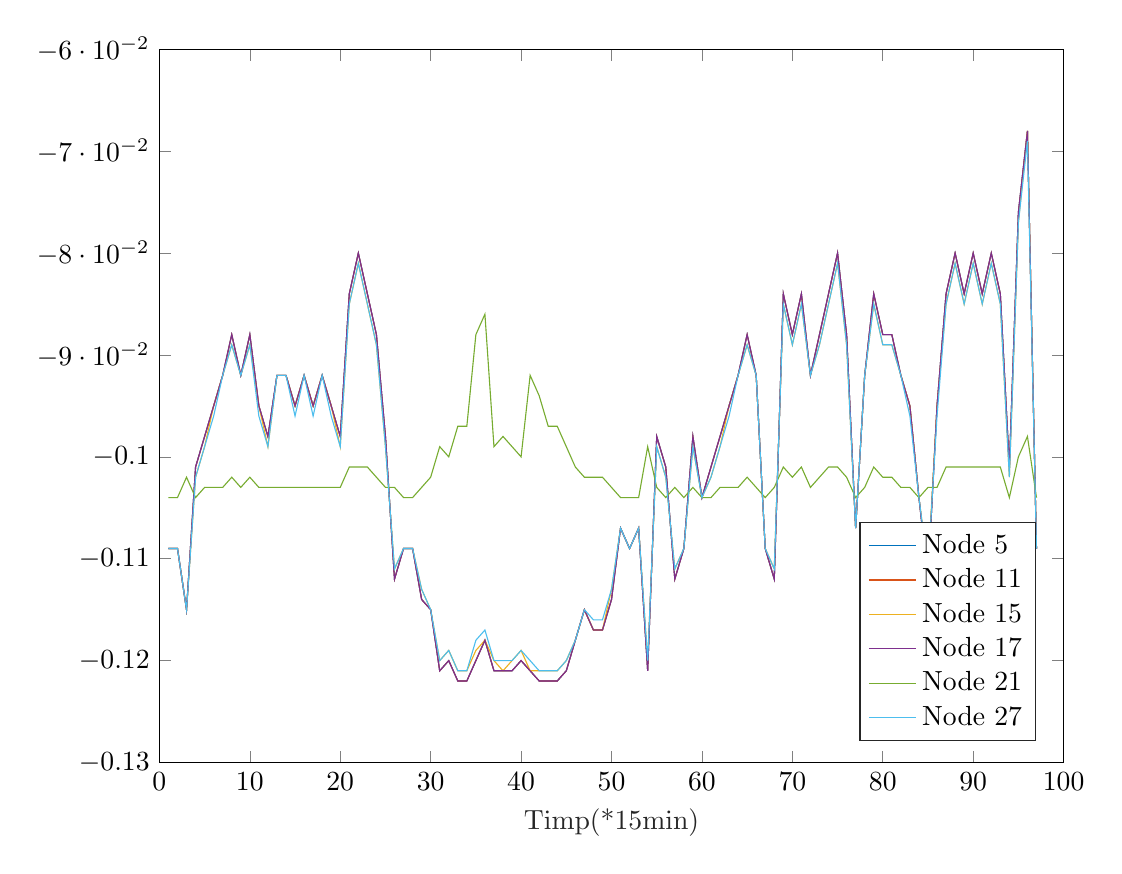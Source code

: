 % This file was created by matlab2tikz.
%
%The latest updates can be retrieved from
%  http://www.mathworks.com/matlabcentral/fileexchange/22022-matlab2tikz-matlab2tikz
%where you can also make suggestions and rate matlab2tikz.
%
\definecolor{mycolor1}{rgb}{0.0,0.447,0.741}%
\definecolor{mycolor2}{rgb}{0.85,0.325,0.098}%
\definecolor{mycolor3}{rgb}{0.929,0.694,0.125}%
\definecolor{mycolor4}{rgb}{0.494,0.184,0.556}%
\definecolor{mycolor5}{rgb}{0.466,0.674,0.188}%
\definecolor{mycolor6}{rgb}{0.301,0.745,0.933}%
%


\begin{axis}[%
width=4.521in,
height=3.566in,
at={(0.758in,0.481in)},
scale only axis,
xmin=0,
xmax=100,
xlabel style={font=\color{white!15!black}},
xlabel={Timp(*15min)},
ymin=-0.13,
ymax=-0.06,
% ylabel style={font=\color{white!15!black}},
% ylabel={Reziduu presiune(mH2O)},
axis background/.style={fill=white},
legend style={at={(0.97,0.03)}, anchor=south east, legend cell align=left, align=left, draw=white!15!black}
]
\addplot [color=mycolor1]
  table[row sep=crcr]{%
1	-0.109\\
2	-0.109\\
3	-0.115\\
4	-0.101\\
5	-0.098\\
6	-0.095\\
7	-0.092\\
8	-0.088\\
9	-0.092\\
10	-0.088\\
11	-0.095\\
12	-0.098\\
13	-0.092\\
14	-0.092\\
15	-0.095\\
16	-0.092\\
17	-0.095\\
18	-0.092\\
19	-0.095\\
20	-0.098\\
21	-0.084\\
22	-0.08\\
23	-0.084\\
24	-0.088\\
25	-0.098\\
26	-0.112\\
27	-0.109\\
28	-0.109\\
29	-0.114\\
30	-0.115\\
31	-0.121\\
32	-0.12\\
33	-0.122\\
34	-0.122\\
35	-0.12\\
36	-0.118\\
37	-0.121\\
38	-0.121\\
39	-0.121\\
40	-0.12\\
41	-0.121\\
42	-0.122\\
43	-0.122\\
44	-0.122\\
45	-0.121\\
46	-0.118\\
47	-0.115\\
48	-0.117\\
49	-0.117\\
50	-0.114\\
51	-0.107\\
52	-0.109\\
53	-0.107\\
54	-0.121\\
55	-0.098\\
56	-0.101\\
57	-0.112\\
58	-0.109\\
59	-0.098\\
60	-0.104\\
61	-0.101\\
62	-0.098\\
63	-0.095\\
64	-0.092\\
65	-0.088\\
66	-0.092\\
67	-0.109\\
68	-0.112\\
69	-0.084\\
70	-0.088\\
71	-0.084\\
72	-0.092\\
73	-0.088\\
74	-0.084\\
75	-0.08\\
76	-0.088\\
77	-0.107\\
78	-0.092\\
79	-0.084\\
80	-0.088\\
81	-0.088\\
82	-0.092\\
83	-0.095\\
84	-0.104\\
85	-0.112\\
86	-0.095\\
87	-0.084\\
88	-0.08\\
89	-0.084\\
90	-0.08\\
91	-0.084\\
92	-0.08\\
93	-0.084\\
94	-0.101\\
95	-0.076\\
96	-0.068\\
97	-0.109\\
};
\addlegendentry{Node 5}

\addplot [color=mycolor2]
  table[row sep=crcr]{%
1	-0.109\\
2	-0.109\\
3	-0.115\\
4	-0.101\\
5	-0.098\\
6	-0.095\\
7	-0.092\\
8	-0.088\\
9	-0.092\\
10	-0.088\\
11	-0.095\\
12	-0.098\\
13	-0.092\\
14	-0.092\\
15	-0.095\\
16	-0.092\\
17	-0.095\\
18	-0.092\\
19	-0.095\\
20	-0.098\\
21	-0.084\\
22	-0.08\\
23	-0.084\\
24	-0.088\\
25	-0.098\\
26	-0.112\\
27	-0.109\\
28	-0.109\\
29	-0.114\\
30	-0.115\\
31	-0.121\\
32	-0.12\\
33	-0.122\\
34	-0.122\\
35	-0.12\\
36	-0.118\\
37	-0.121\\
38	-0.121\\
39	-0.121\\
40	-0.12\\
41	-0.121\\
42	-0.122\\
43	-0.122\\
44	-0.122\\
45	-0.121\\
46	-0.118\\
47	-0.115\\
48	-0.117\\
49	-0.117\\
50	-0.114\\
51	-0.107\\
52	-0.109\\
53	-0.107\\
54	-0.121\\
55	-0.098\\
56	-0.101\\
57	-0.112\\
58	-0.109\\
59	-0.098\\
60	-0.104\\
61	-0.101\\
62	-0.098\\
63	-0.095\\
64	-0.092\\
65	-0.088\\
66	-0.092\\
67	-0.109\\
68	-0.112\\
69	-0.084\\
70	-0.088\\
71	-0.084\\
72	-0.092\\
73	-0.088\\
74	-0.084\\
75	-0.08\\
76	-0.088\\
77	-0.107\\
78	-0.092\\
79	-0.084\\
80	-0.088\\
81	-0.088\\
82	-0.092\\
83	-0.095\\
84	-0.104\\
85	-0.112\\
86	-0.095\\
87	-0.084\\
88	-0.08\\
89	-0.084\\
90	-0.08\\
91	-0.084\\
92	-0.08\\
93	-0.084\\
94	-0.101\\
95	-0.076\\
96	-0.068\\
97	-0.109\\
};
\addlegendentry{Node 11}

\addplot [color=mycolor3]
  table[row sep=crcr]{%
1	-0.109\\
2	-0.109\\
3	-0.115\\
4	-0.102\\
5	-0.099\\
6	-0.095\\
7	-0.092\\
8	-0.089\\
9	-0.092\\
10	-0.089\\
11	-0.095\\
12	-0.099\\
13	-0.092\\
14	-0.092\\
15	-0.095\\
16	-0.092\\
17	-0.095\\
18	-0.092\\
19	-0.095\\
20	-0.099\\
21	-0.085\\
22	-0.081\\
23	-0.085\\
24	-0.089\\
25	-0.099\\
26	-0.111\\
27	-0.109\\
28	-0.109\\
29	-0.113\\
30	-0.115\\
31	-0.12\\
32	-0.119\\
33	-0.121\\
34	-0.121\\
35	-0.119\\
36	-0.118\\
37	-0.12\\
38	-0.121\\
39	-0.12\\
40	-0.119\\
41	-0.121\\
42	-0.121\\
43	-0.121\\
44	-0.121\\
45	-0.12\\
46	-0.118\\
47	-0.115\\
48	-0.117\\
49	-0.117\\
50	-0.113\\
51	-0.107\\
52	-0.109\\
53	-0.107\\
54	-0.12\\
55	-0.099\\
56	-0.102\\
57	-0.111\\
58	-0.109\\
59	-0.099\\
60	-0.104\\
61	-0.102\\
62	-0.099\\
63	-0.095\\
64	-0.092\\
65	-0.089\\
66	-0.092\\
67	-0.109\\
68	-0.111\\
69	-0.085\\
70	-0.089\\
71	-0.085\\
72	-0.092\\
73	-0.089\\
74	-0.085\\
75	-0.081\\
76	-0.089\\
77	-0.107\\
78	-0.092\\
79	-0.085\\
80	-0.089\\
81	-0.089\\
82	-0.092\\
83	-0.095\\
84	-0.104\\
85	-0.111\\
86	-0.095\\
87	-0.085\\
88	-0.081\\
89	-0.085\\
90	-0.081\\
91	-0.085\\
92	-0.081\\
93	-0.085\\
94	-0.102\\
95	-0.077\\
96	-0.068\\
97	-0.109\\
};
\addlegendentry{Node 15}

\addplot [color=mycolor4]
  table[row sep=crcr]{%
1	-0.109\\
2	-0.109\\
3	-0.115\\
4	-0.101\\
5	-0.098\\
6	-0.095\\
7	-0.092\\
8	-0.088\\
9	-0.092\\
10	-0.088\\
11	-0.095\\
12	-0.098\\
13	-0.092\\
14	-0.092\\
15	-0.095\\
16	-0.092\\
17	-0.095\\
18	-0.092\\
19	-0.095\\
20	-0.098\\
21	-0.084\\
22	-0.08\\
23	-0.084\\
24	-0.088\\
25	-0.098\\
26	-0.112\\
27	-0.109\\
28	-0.109\\
29	-0.114\\
30	-0.115\\
31	-0.121\\
32	-0.12\\
33	-0.122\\
34	-0.122\\
35	-0.12\\
36	-0.118\\
37	-0.121\\
38	-0.121\\
39	-0.121\\
40	-0.12\\
41	-0.121\\
42	-0.122\\
43	-0.122\\
44	-0.122\\
45	-0.121\\
46	-0.118\\
47	-0.115\\
48	-0.117\\
49	-0.117\\
50	-0.114\\
51	-0.107\\
52	-0.109\\
53	-0.107\\
54	-0.121\\
55	-0.098\\
56	-0.101\\
57	-0.112\\
58	-0.109\\
59	-0.098\\
60	-0.104\\
61	-0.101\\
62	-0.098\\
63	-0.095\\
64	-0.092\\
65	-0.088\\
66	-0.092\\
67	-0.109\\
68	-0.112\\
69	-0.084\\
70	-0.088\\
71	-0.084\\
72	-0.092\\
73	-0.088\\
74	-0.084\\
75	-0.08\\
76	-0.088\\
77	-0.107\\
78	-0.092\\
79	-0.084\\
80	-0.088\\
81	-0.088\\
82	-0.092\\
83	-0.095\\
84	-0.104\\
85	-0.112\\
86	-0.095\\
87	-0.084\\
88	-0.08\\
89	-0.084\\
90	-0.08\\
91	-0.084\\
92	-0.08\\
93	-0.084\\
94	-0.101\\
95	-0.076\\
96	-0.068\\
97	-0.109\\
};
\addlegendentry{Node 17}

\addplot [color=mycolor5]
  table[row sep=crcr]{%
1	-0.104\\
2	-0.104\\
3	-0.102\\
4	-0.104\\
5	-0.103\\
6	-0.103\\
7	-0.103\\
8	-0.102\\
9	-0.103\\
10	-0.102\\
11	-0.103\\
12	-0.103\\
13	-0.103\\
14	-0.103\\
15	-0.103\\
16	-0.103\\
17	-0.103\\
18	-0.103\\
19	-0.103\\
20	-0.103\\
21	-0.101\\
22	-0.101\\
23	-0.101\\
24	-0.102\\
25	-0.103\\
26	-0.103\\
27	-0.104\\
28	-0.104\\
29	-0.103\\
30	-0.102\\
31	-0.099\\
32	-0.1\\
33	-0.097\\
34	-0.097\\
35	-0.088\\
36	-0.086\\
37	-0.099\\
38	-0.098\\
39	-0.099\\
40	-0.1\\
41	-0.092\\
42	-0.094\\
43	-0.097\\
44	-0.097\\
45	-0.099\\
46	-0.101\\
47	-0.102\\
48	-0.102\\
49	-0.102\\
50	-0.103\\
51	-0.104\\
52	-0.104\\
53	-0.104\\
54	-0.099\\
55	-0.103\\
56	-0.104\\
57	-0.103\\
58	-0.104\\
59	-0.103\\
60	-0.104\\
61	-0.104\\
62	-0.103\\
63	-0.103\\
64	-0.103\\
65	-0.102\\
66	-0.103\\
67	-0.104\\
68	-0.103\\
69	-0.101\\
70	-0.102\\
71	-0.101\\
72	-0.103\\
73	-0.102\\
74	-0.101\\
75	-0.101\\
76	-0.102\\
77	-0.104\\
78	-0.103\\
79	-0.101\\
80	-0.102\\
81	-0.102\\
82	-0.103\\
83	-0.103\\
84	-0.104\\
85	-0.103\\
86	-0.103\\
87	-0.101\\
88	-0.101\\
89	-0.101\\
90	-0.101\\
91	-0.101\\
92	-0.101\\
93	-0.101\\
94	-0.104\\
95	-0.1\\
96	-0.098\\
97	-0.104\\
};
\addlegendentry{Node 21}

\addplot [color=mycolor6]
  table[row sep=crcr]{%
1	-0.109\\
2	-0.109\\
3	-0.115\\
4	-0.102\\
5	-0.099\\
6	-0.096\\
7	-0.092\\
8	-0.089\\
9	-0.092\\
10	-0.089\\
11	-0.096\\
12	-0.099\\
13	-0.092\\
14	-0.092\\
15	-0.096\\
16	-0.092\\
17	-0.096\\
18	-0.092\\
19	-0.096\\
20	-0.099\\
21	-0.085\\
22	-0.081\\
23	-0.085\\
24	-0.089\\
25	-0.099\\
26	-0.111\\
27	-0.109\\
28	-0.109\\
29	-0.113\\
30	-0.115\\
31	-0.12\\
32	-0.119\\
33	-0.121\\
34	-0.121\\
35	-0.118\\
36	-0.117\\
37	-0.12\\
38	-0.12\\
39	-0.12\\
40	-0.119\\
41	-0.12\\
42	-0.121\\
43	-0.121\\
44	-0.121\\
45	-0.12\\
46	-0.118\\
47	-0.115\\
48	-0.116\\
49	-0.116\\
50	-0.113\\
51	-0.107\\
52	-0.109\\
53	-0.107\\
54	-0.12\\
55	-0.099\\
56	-0.102\\
57	-0.111\\
58	-0.109\\
59	-0.099\\
60	-0.104\\
61	-0.102\\
62	-0.099\\
63	-0.096\\
64	-0.092\\
65	-0.089\\
66	-0.092\\
67	-0.109\\
68	-0.111\\
69	-0.085\\
70	-0.089\\
71	-0.085\\
72	-0.092\\
73	-0.089\\
74	-0.085\\
75	-0.081\\
76	-0.089\\
77	-0.107\\
78	-0.092\\
79	-0.085\\
80	-0.089\\
81	-0.089\\
82	-0.092\\
83	-0.096\\
84	-0.104\\
85	-0.111\\
86	-0.096\\
87	-0.085\\
88	-0.081\\
89	-0.085\\
90	-0.081\\
91	-0.085\\
92	-0.081\\
93	-0.085\\
94	-0.102\\
95	-0.077\\
96	-0.069\\
97	-0.109\\
};
\addlegendentry{Node 27}

\end{axis}
